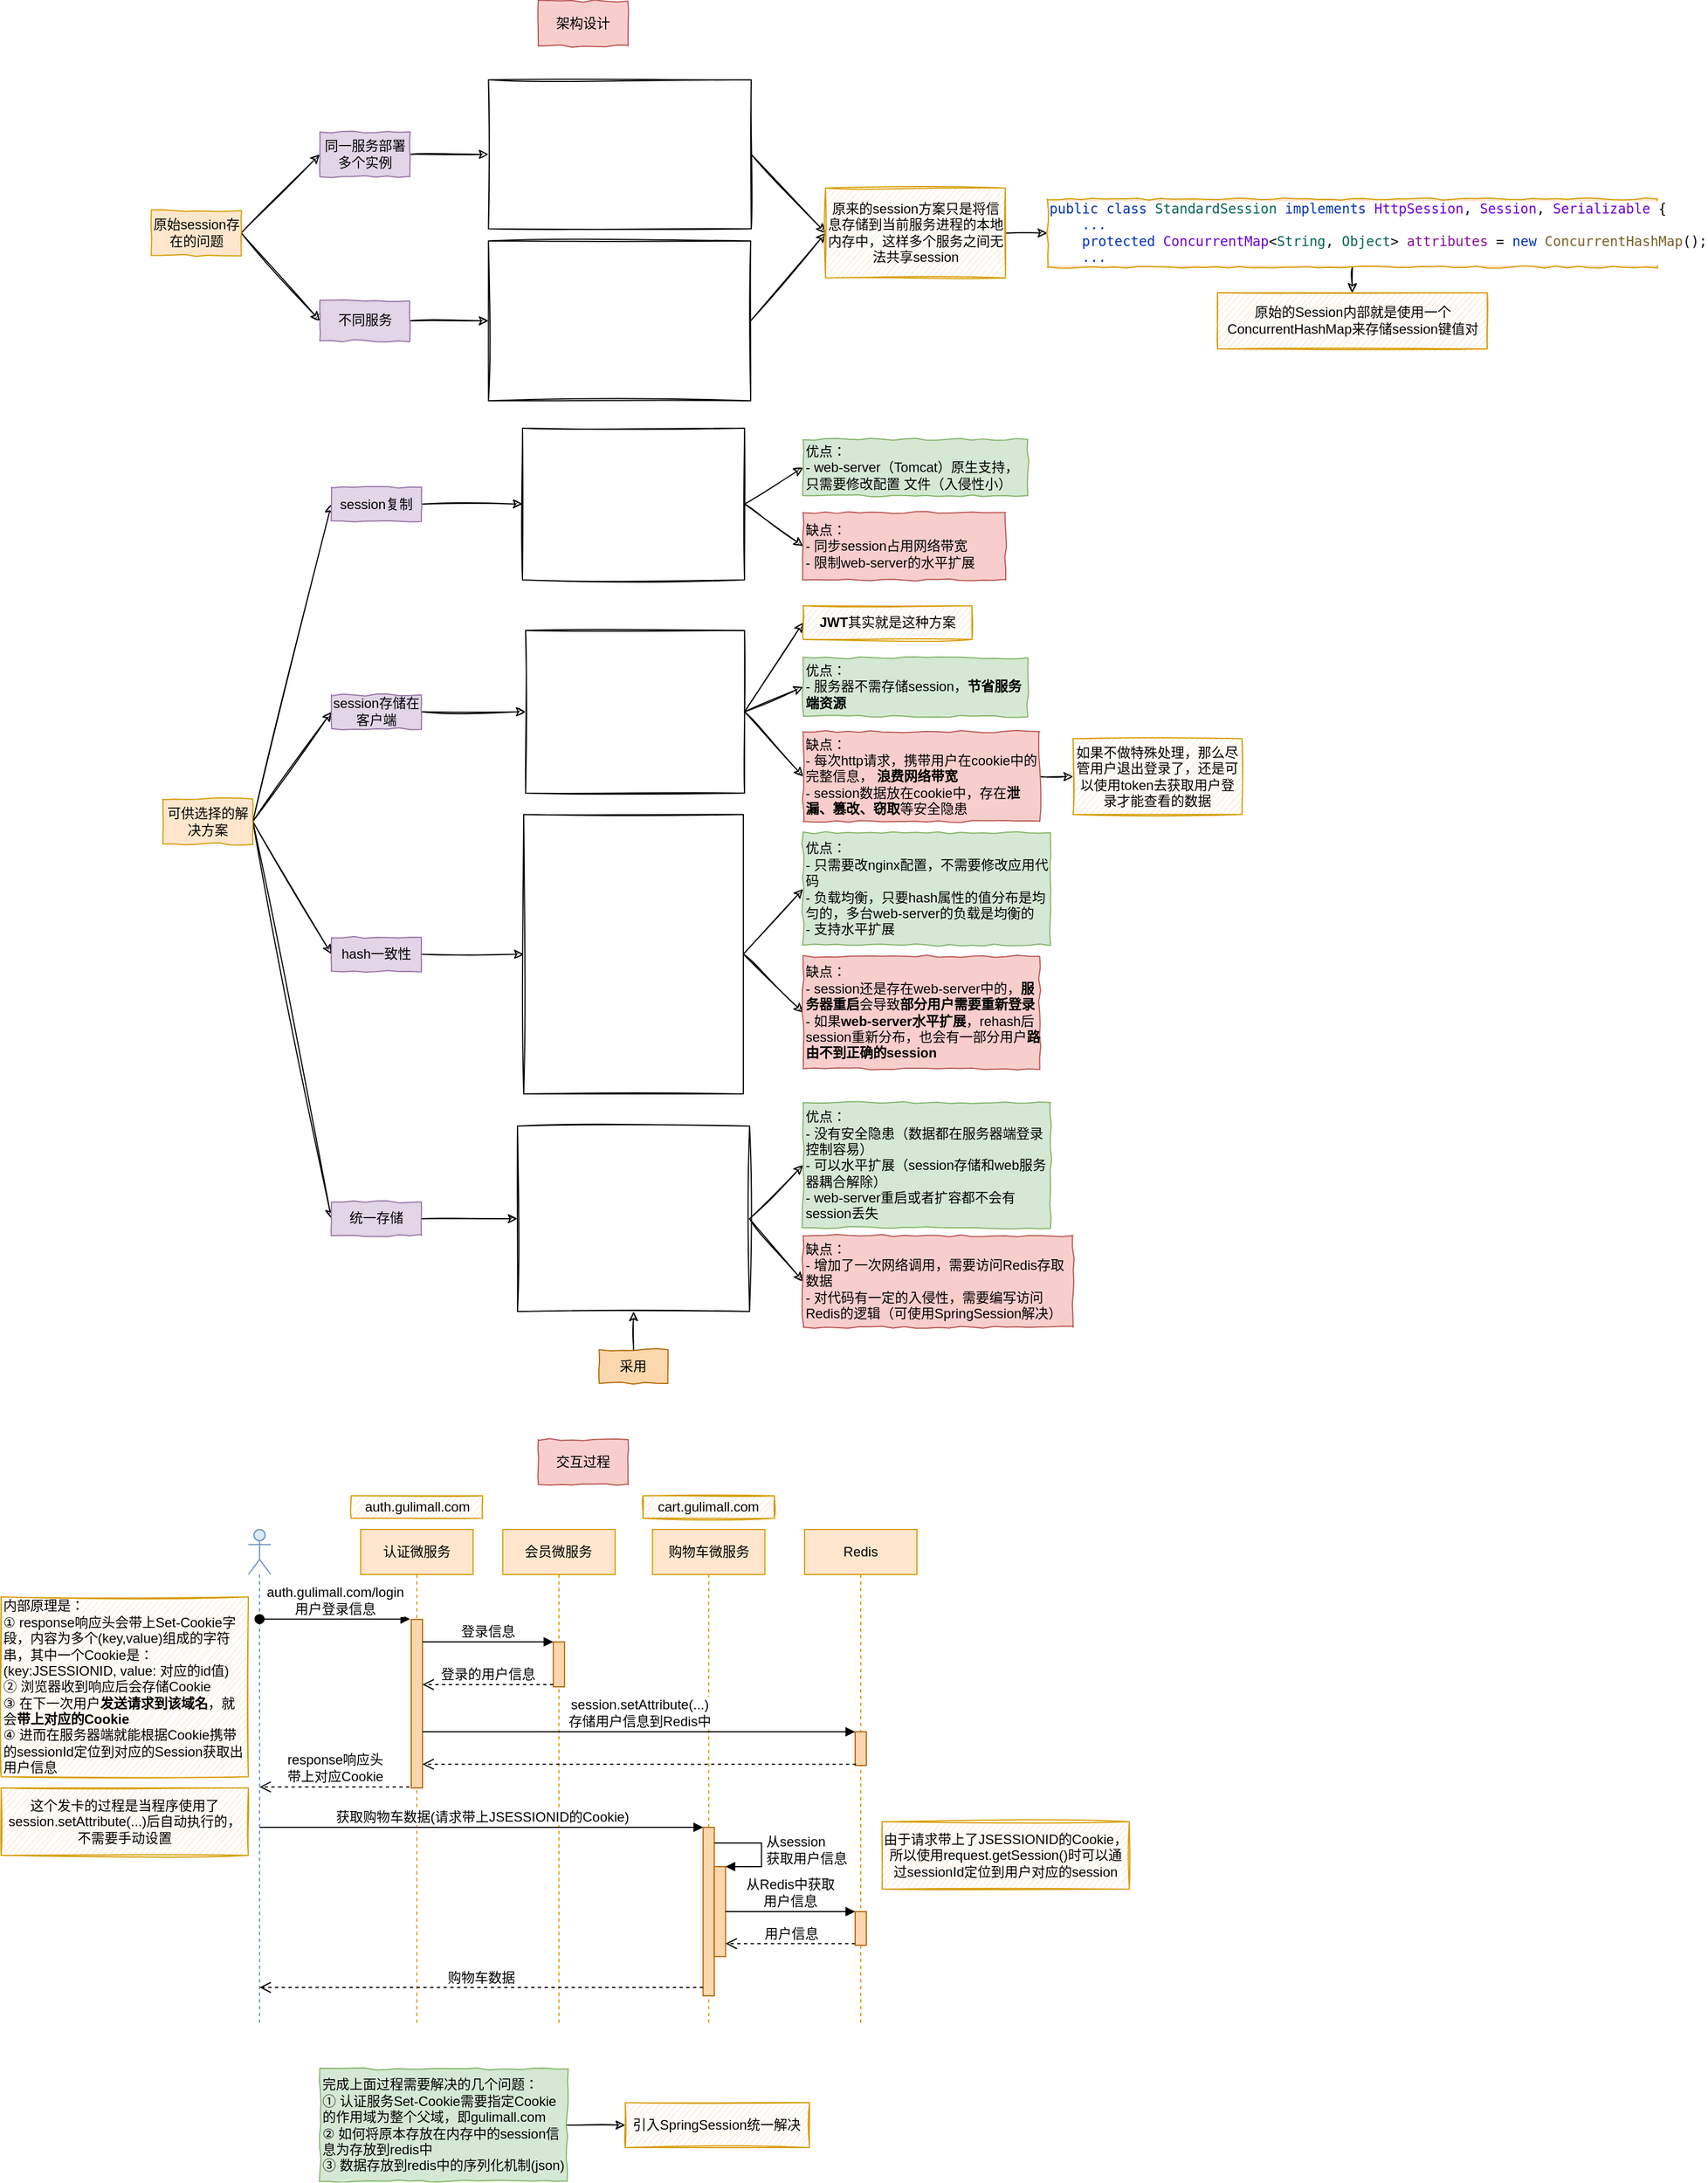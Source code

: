 <mxfile>
    <diagram id="Ol7NgpMgmCDMjqYJtXSc" name="第 1 页">
        <mxGraphModel dx="1795" dy="558" grid="1" gridSize="10" guides="1" tooltips="1" connect="1" arrows="1" fold="1" page="1" pageScale="1" pageWidth="827" pageHeight="1169" math="0" shadow="0">
            <root>
                <mxCell id="0"/>
                <mxCell id="1" parent="0"/>
                <mxCell id="2" value="架构设计" style="rounded=0;whiteSpace=wrap;html=1;fillColor=#f8cecc;strokeColor=#b85450;comic=1;" vertex="1" parent="1">
                    <mxGeometry x="374" y="30" width="80" height="40" as="geometry"/>
                </mxCell>
                <mxCell id="8" style="edgeStyle=none;html=1;exitX=1;exitY=0.5;exitDx=0;exitDy=0;entryX=0;entryY=0.5;entryDx=0;entryDy=0;sketch=1;" edge="1" parent="1" source="5" target="7">
                    <mxGeometry relative="1" as="geometry"/>
                </mxCell>
                <mxCell id="11" style="edgeStyle=none;html=1;exitX=1;exitY=0.5;exitDx=0;exitDy=0;entryX=0;entryY=0.5;entryDx=0;entryDy=0;sketch=1;" edge="1" parent="1" source="5" target="10">
                    <mxGeometry relative="1" as="geometry"/>
                </mxCell>
                <mxCell id="5" value="原始session存在的问题" style="rounded=0;whiteSpace=wrap;html=1;fillColor=#ffe6cc;strokeColor=#d79b00;comic=1;" vertex="1" parent="1">
                    <mxGeometry x="29.7" y="216.33" width="80" height="40" as="geometry"/>
                </mxCell>
                <mxCell id="16" style="edgeStyle=none;html=1;exitX=1;exitY=0.5;exitDx=0;exitDy=0;entryX=0;entryY=0.5;entryDx=0;entryDy=0;sketch=1;" edge="1" parent="1" source="6" target="15">
                    <mxGeometry relative="1" as="geometry"/>
                </mxCell>
                <mxCell id="6" value="" style="shape=image;imageAspect=0;aspect=fixed;verticalLabelPosition=bottom;verticalAlign=top;comic=1;sketch=1;image=https://codereaper-image-bed.oss-cn-shenzhen.aliyuncs.com/img/image-20220729141617808.png;imageBorder=default;" vertex="1" parent="1">
                    <mxGeometry x="329.7" y="100.0" width="233.85" height="132.66" as="geometry"/>
                </mxCell>
                <mxCell id="9" style="edgeStyle=none;html=1;exitX=1;exitY=0.5;exitDx=0;exitDy=0;entryX=0;entryY=0.5;entryDx=0;entryDy=0;sketch=1;" edge="1" parent="1" source="7" target="6">
                    <mxGeometry relative="1" as="geometry"/>
                </mxCell>
                <mxCell id="7" value="同一服务部署多个实例" style="rounded=0;whiteSpace=wrap;html=1;fillColor=#e1d5e7;strokeColor=#9673a6;comic=1;" vertex="1" parent="1">
                    <mxGeometry x="179.7" y="146.33" width="80" height="40" as="geometry"/>
                </mxCell>
                <mxCell id="14" style="edgeStyle=none;html=1;exitX=1;exitY=0.5;exitDx=0;exitDy=0;entryX=0;entryY=0.5;entryDx=0;entryDy=0;sketch=1;" edge="1" parent="1" source="10" target="13">
                    <mxGeometry relative="1" as="geometry"/>
                </mxCell>
                <mxCell id="10" value="不同服务" style="rounded=0;whiteSpace=wrap;html=1;fillColor=#e1d5e7;strokeColor=#9673a6;comic=1;" vertex="1" parent="1">
                    <mxGeometry x="179.7" y="296.73" width="80" height="35.51" as="geometry"/>
                </mxCell>
                <mxCell id="17" style="edgeStyle=none;html=1;exitX=1;exitY=0.5;exitDx=0;exitDy=0;entryX=0;entryY=0.5;entryDx=0;entryDy=0;sketch=1;" edge="1" parent="1" source="13" target="15">
                    <mxGeometry relative="1" as="geometry"/>
                </mxCell>
                <mxCell id="13" value="" style="shape=image;imageAspect=0;aspect=fixed;verticalLabelPosition=bottom;verticalAlign=top;comic=1;sketch=1;image=https://codereaper-image-bed.oss-cn-shenzhen.aliyuncs.com/img/image-20220729141747879.png;imageBorder=default;" vertex="1" parent="1">
                    <mxGeometry x="329.7" y="243.36" width="233.37" height="142.26" as="geometry"/>
                </mxCell>
                <mxCell id="62" style="edgeStyle=none;sketch=1;html=1;exitX=1;exitY=0.5;exitDx=0;exitDy=0;entryX=0;entryY=0.5;entryDx=0;entryDy=0;fontSize=12;" edge="1" parent="1" source="15" target="61">
                    <mxGeometry relative="1" as="geometry"/>
                </mxCell>
                <mxCell id="15" value="原来的session方案只是将信息存储到当前服务进程的本地内存中，这样多个服务之间无法共享session" style="rounded=0;whiteSpace=wrap;html=1;fillColor=#ffe6cc;strokeColor=#d79b00;comic=1;sketch=1;" vertex="1" parent="1">
                    <mxGeometry x="629.7" y="196.33" width="160" height="80" as="geometry"/>
                </mxCell>
                <mxCell id="24" style="edgeStyle=none;sketch=1;html=1;exitX=1;exitY=0.5;exitDx=0;exitDy=0;entryX=0;entryY=0.5;entryDx=0;entryDy=0;" edge="1" parent="1" source="20" target="22">
                    <mxGeometry relative="1" as="geometry"/>
                </mxCell>
                <mxCell id="32" style="edgeStyle=none;sketch=1;html=1;exitX=1;exitY=0.5;exitDx=0;exitDy=0;entryX=0;entryY=0.5;entryDx=0;entryDy=0;" edge="1" parent="1" source="20" target="29">
                    <mxGeometry relative="1" as="geometry"/>
                </mxCell>
                <mxCell id="43" style="edgeStyle=none;sketch=1;html=1;exitX=1;exitY=0.5;exitDx=0;exitDy=0;entryX=0;entryY=0.5;entryDx=0;entryDy=0;" edge="1" parent="1" source="20" target="44">
                    <mxGeometry relative="1" as="geometry">
                        <mxPoint x="180" y="890" as="targetPoint"/>
                    </mxGeometry>
                </mxCell>
                <mxCell id="52" style="edgeStyle=none;sketch=1;html=1;exitX=1;exitY=0.5;exitDx=0;exitDy=0;entryX=0;entryY=0.5;entryDx=0;entryDy=0;" edge="1" parent="1" source="20" target="51">
                    <mxGeometry relative="1" as="geometry"/>
                </mxCell>
                <mxCell id="20" value="可供选择的解决方案" style="rounded=0;whiteSpace=wrap;html=1;fillColor=#ffe6cc;strokeColor=#d79b00;comic=1;" vertex="1" parent="1">
                    <mxGeometry x="40" y="740" width="80" height="40" as="geometry"/>
                </mxCell>
                <mxCell id="27" style="edgeStyle=none;sketch=1;html=1;exitX=1;exitY=0.5;exitDx=0;exitDy=0;entryX=0;entryY=0.5;entryDx=0;entryDy=0;" edge="1" parent="1" source="21" target="25">
                    <mxGeometry relative="1" as="geometry"/>
                </mxCell>
                <mxCell id="28" style="edgeStyle=none;sketch=1;html=1;exitX=1;exitY=0.5;exitDx=0;exitDy=0;entryX=0;entryY=0.5;entryDx=0;entryDy=0;" edge="1" parent="1" source="21" target="26">
                    <mxGeometry relative="1" as="geometry"/>
                </mxCell>
                <mxCell id="21" value="" style="shape=image;imageAspect=0;aspect=fixed;verticalLabelPosition=bottom;verticalAlign=top;comic=1;sketch=1;image=https://codereaper-image-bed.oss-cn-shenzhen.aliyuncs.com/img/image-20220729142147034.png;imageBorder=default;" vertex="1" parent="1">
                    <mxGeometry x="360" y="410" width="197.61" height="135" as="geometry"/>
                </mxCell>
                <mxCell id="23" style="edgeStyle=none;sketch=1;html=1;exitX=1;exitY=0.5;exitDx=0;exitDy=0;entryX=0;entryY=0.5;entryDx=0;entryDy=0;" edge="1" parent="1" source="22" target="21">
                    <mxGeometry relative="1" as="geometry"/>
                </mxCell>
                <mxCell id="22" value="session复制" style="rounded=0;whiteSpace=wrap;html=1;fillColor=#e1d5e7;strokeColor=#9673a6;comic=1;" vertex="1" parent="1">
                    <mxGeometry x="190" y="462.5" width="80" height="30" as="geometry"/>
                </mxCell>
                <mxCell id="25" value="优点：&lt;br&gt;-&amp;nbsp;web-server（Tomcat）原生支持，只需要修改配置 文件（入侵性小）" style="rounded=0;whiteSpace=wrap;html=1;fillColor=#d5e8d4;strokeColor=#82b366;comic=1;align=left;" vertex="1" parent="1">
                    <mxGeometry x="609.7" y="420" width="200" height="50" as="geometry"/>
                </mxCell>
                <mxCell id="26" value="缺点：&lt;br&gt;- 同步session占用网络带宽&lt;br&gt;- 限制web-server的水平扩展" style="rounded=0;whiteSpace=wrap;html=1;fillColor=#f8cecc;strokeColor=#b85450;comic=1;align=left;" vertex="1" parent="1">
                    <mxGeometry x="609.7" y="485" width="180.3" height="60" as="geometry"/>
                </mxCell>
                <mxCell id="31" style="edgeStyle=none;sketch=1;html=1;exitX=1;exitY=0.5;exitDx=0;exitDy=0;entryX=0;entryY=0.5;entryDx=0;entryDy=0;" edge="1" parent="1" source="29" target="30">
                    <mxGeometry relative="1" as="geometry"/>
                </mxCell>
                <mxCell id="29" value="session存储在客户端" style="rounded=0;whiteSpace=wrap;html=1;fillColor=#e1d5e7;strokeColor=#9673a6;comic=1;" vertex="1" parent="1">
                    <mxGeometry x="190" y="647.38" width="80" height="30" as="geometry"/>
                </mxCell>
                <mxCell id="34" style="edgeStyle=none;sketch=1;html=1;exitX=1;exitY=0.5;exitDx=0;exitDy=0;entryX=0;entryY=0.5;entryDx=0;entryDy=0;" edge="1" parent="1" source="30" target="33">
                    <mxGeometry relative="1" as="geometry"/>
                </mxCell>
                <mxCell id="36" style="edgeStyle=none;sketch=1;html=1;exitX=1;exitY=0.5;exitDx=0;exitDy=0;entryX=0;entryY=0.5;entryDx=0;entryDy=0;" edge="1" parent="1" source="30" target="35">
                    <mxGeometry relative="1" as="geometry"/>
                </mxCell>
                <mxCell id="38" style="edgeStyle=none;sketch=1;html=1;exitX=1;exitY=0.5;exitDx=0;exitDy=0;entryX=0;entryY=0.5;entryDx=0;entryDy=0;" edge="1" parent="1" source="30" target="37">
                    <mxGeometry relative="1" as="geometry"/>
                </mxCell>
                <mxCell id="30" value="" style="shape=image;imageAspect=0;aspect=fixed;verticalLabelPosition=bottom;verticalAlign=top;comic=1;sketch=1;image=https://codereaper-image-bed.oss-cn-shenzhen.aliyuncs.com/img/image-20220729142610743.png;imageBorder=default;" vertex="1" parent="1">
                    <mxGeometry x="362.73" y="590" width="194.88" height="144.76" as="geometry"/>
                </mxCell>
                <mxCell id="33" value="&lt;b&gt;JWT&lt;/b&gt;其实就是这种方案" style="rounded=0;whiteSpace=wrap;html=1;fillColor=#ffe6cc;strokeColor=#d79b00;comic=1;sketch=1;" vertex="1" parent="1">
                    <mxGeometry x="609.7" y="567.97" width="150.3" height="30" as="geometry"/>
                </mxCell>
                <mxCell id="35" value="优点：&lt;br&gt;-&amp;nbsp;服务器不需存储session，&lt;b&gt;节省服务端资源&lt;/b&gt;" style="rounded=0;whiteSpace=wrap;html=1;fillColor=#d5e8d4;strokeColor=#82b366;comic=1;align=left;" vertex="1" parent="1">
                    <mxGeometry x="609.7" y="614.37" width="200" height="51.97" as="geometry"/>
                </mxCell>
                <mxCell id="41" style="edgeStyle=none;sketch=1;html=1;exitX=1;exitY=0.5;exitDx=0;exitDy=0;entryX=0;entryY=0.5;entryDx=0;entryDy=0;" edge="1" parent="1" source="37" target="39">
                    <mxGeometry relative="1" as="geometry"/>
                </mxCell>
                <mxCell id="37" value="缺点：&lt;br&gt;- 每次http请求，携带用户在cookie中的完整信息， &lt;b&gt;浪费网络带宽&lt;/b&gt;&lt;br&gt;-&amp;nbsp;session数据放在cookie中，存在&lt;b&gt;泄漏、篡改、窃取&lt;/b&gt;等安全隐患" style="rounded=0;whiteSpace=wrap;html=1;fillColor=#f8cecc;strokeColor=#b85450;comic=1;align=left;" vertex="1" parent="1">
                    <mxGeometry x="609.7" y="680" width="210.6" height="80" as="geometry"/>
                </mxCell>
                <mxCell id="39" value="如果不做特殊处理，那么尽管用户退出登录了，还是可以使用token去获取用户登录才能查看的数据" style="rounded=0;whiteSpace=wrap;html=1;fillColor=#ffe6cc;strokeColor=#d79b00;comic=1;sketch=1;" vertex="1" parent="1">
                    <mxGeometry x="850" y="686.25" width="150.3" height="67.5" as="geometry"/>
                </mxCell>
                <mxCell id="46" style="edgeStyle=none;sketch=1;html=1;exitX=1;exitY=0.5;exitDx=0;exitDy=0;entryX=0;entryY=0.5;entryDx=0;entryDy=0;" edge="1" parent="1" source="42" target="45">
                    <mxGeometry relative="1" as="geometry"/>
                </mxCell>
                <mxCell id="48" style="edgeStyle=none;sketch=1;html=1;exitX=1;exitY=0.5;exitDx=0;exitDy=0;entryX=0;entryY=0.5;entryDx=0;entryDy=0;" edge="1" parent="1" source="42" target="47">
                    <mxGeometry relative="1" as="geometry"/>
                </mxCell>
                <mxCell id="42" value="" style="shape=image;imageAspect=0;aspect=fixed;verticalLabelPosition=bottom;verticalAlign=top;comic=1;sketch=1;image=https://codereaper-image-bed.oss-cn-shenzhen.aliyuncs.com/img/image-20220729143334629.png;imageBorder=default;" vertex="1" parent="1">
                    <mxGeometry x="361.08" y="753.75" width="195.45" height="248.66" as="geometry"/>
                </mxCell>
                <mxCell id="49" style="edgeStyle=none;sketch=1;html=1;exitX=1;exitY=0.5;exitDx=0;exitDy=0;entryX=0;entryY=0.5;entryDx=0;entryDy=0;" edge="1" parent="1" source="44" target="42">
                    <mxGeometry relative="1" as="geometry"/>
                </mxCell>
                <mxCell id="44" value="hash一致性" style="rounded=0;whiteSpace=wrap;html=1;fillColor=#e1d5e7;strokeColor=#9673a6;comic=1;" vertex="1" parent="1">
                    <mxGeometry x="190" y="863.08" width="80" height="30" as="geometry"/>
                </mxCell>
                <mxCell id="45" value="优点：&lt;br&gt;- 只需要改nginx配置，不需要修改应用代码&lt;br&gt;-&amp;nbsp;&lt;span&gt;负载均衡，只要hash属性的值分布是均匀的，多台&lt;/span&gt;&lt;span&gt;web-server的负载是均衡的&lt;br&gt;&lt;/span&gt;&lt;span&gt;- 支持水平扩展&lt;br&gt;&lt;/span&gt;" style="rounded=0;whiteSpace=wrap;html=1;fillColor=#d5e8d4;strokeColor=#82b366;comic=1;align=left;" vertex="1" parent="1">
                    <mxGeometry x="609.7" y="770" width="220.3" height="100" as="geometry"/>
                </mxCell>
                <mxCell id="47" value="缺点：&lt;br&gt;-&amp;nbsp;session还是存在web-server中的，&lt;b&gt;服务器重启&lt;/b&gt;会导致&lt;b&gt;部分用户需要重新登录&lt;/b&gt;&lt;br&gt;-&amp;nbsp;如果&lt;b&gt;web-server水平扩展&lt;/b&gt;，rehash后session重新分布，也会有一部分用户&lt;b&gt;路由不到正确的session&lt;/b&gt;" style="rounded=0;whiteSpace=wrap;html=1;fillColor=#f8cecc;strokeColor=#b85450;comic=1;align=left;" vertex="1" parent="1">
                    <mxGeometry x="609.7" y="880" width="210.6" height="100" as="geometry"/>
                </mxCell>
                <mxCell id="56" style="edgeStyle=none;sketch=1;html=1;exitX=1;exitY=0.5;exitDx=0;exitDy=0;entryX=0;entryY=0.5;entryDx=0;entryDy=0;" edge="1" parent="1" source="50" target="54">
                    <mxGeometry relative="1" as="geometry"/>
                </mxCell>
                <mxCell id="58" style="edgeStyle=none;sketch=1;html=1;exitX=1;exitY=0.5;exitDx=0;exitDy=0;entryX=0;entryY=0.5;entryDx=0;entryDy=0;" edge="1" parent="1" source="50" target="57">
                    <mxGeometry relative="1" as="geometry"/>
                </mxCell>
                <mxCell id="50" value="" style="shape=image;imageAspect=0;aspect=fixed;verticalLabelPosition=bottom;verticalAlign=top;comic=1;sketch=1;image=https://codereaper-image-bed.oss-cn-shenzhen.aliyuncs.com/img/image-20220729144017994.png;imageBorder=default;" vertex="1" parent="1">
                    <mxGeometry x="355.54" y="1030.95" width="206.53" height="165.05" as="geometry"/>
                </mxCell>
                <mxCell id="53" style="edgeStyle=none;sketch=1;html=1;exitX=1;exitY=0.5;exitDx=0;exitDy=0;entryX=0;entryY=0.5;entryDx=0;entryDy=0;" edge="1" parent="1" source="51" target="50">
                    <mxGeometry relative="1" as="geometry"/>
                </mxCell>
                <mxCell id="51" value="统一存储" style="rounded=0;whiteSpace=wrap;html=1;fillColor=#e1d5e7;strokeColor=#9673a6;comic=1;" vertex="1" parent="1">
                    <mxGeometry x="190" y="1098.48" width="80" height="30" as="geometry"/>
                </mxCell>
                <mxCell id="54" value="优点：&lt;br&gt;-&amp;nbsp;&lt;span&gt;没有安全隐患（数据都在服务器端登录控制容易）&lt;br&gt;- 可以水平扩展（session存储和web服务器耦合解除）&lt;br&gt;- web-server重启或者扩容都不会有&amp;nbsp; session丢失&lt;br&gt;&lt;/span&gt;" style="rounded=0;whiteSpace=wrap;html=1;fillColor=#d5e8d4;strokeColor=#82b366;comic=1;align=left;" vertex="1" parent="1">
                    <mxGeometry x="609.7" y="1010" width="220.3" height="111.52" as="geometry"/>
                </mxCell>
                <mxCell id="57" value="缺点：&lt;br&gt;-&amp;nbsp;增加了一次网络调用，需要访问Redis存取数据&lt;br&gt;- 对代码有一定的入侵性，需要编写访问Redis的逻辑（可使用SpringSession解决）" style="rounded=0;whiteSpace=wrap;html=1;fillColor=#f8cecc;strokeColor=#b85450;comic=1;align=left;" vertex="1" parent="1">
                    <mxGeometry x="609.7" y="1128.48" width="240.3" height="81.52" as="geometry"/>
                </mxCell>
                <mxCell id="60" style="edgeStyle=none;sketch=1;html=1;exitX=0.5;exitY=0;exitDx=0;exitDy=0;entryX=0.5;entryY=1;entryDx=0;entryDy=0;" edge="1" parent="1" source="59" target="50">
                    <mxGeometry relative="1" as="geometry"/>
                </mxCell>
                <mxCell id="59" value="采用" style="rounded=0;whiteSpace=wrap;html=1;fillColor=#fad7ac;strokeColor=#b46504;comic=1;" vertex="1" parent="1">
                    <mxGeometry x="428.2" y="1230" width="61.2" height="30" as="geometry"/>
                </mxCell>
                <mxCell id="65" style="edgeStyle=none;sketch=1;html=1;exitX=0.5;exitY=1;exitDx=0;exitDy=0;entryX=0.5;entryY=0;entryDx=0;entryDy=0;fontSize=12;" edge="1" parent="1" source="61" target="64">
                    <mxGeometry relative="1" as="geometry"/>
                </mxCell>
                <mxCell id="61" value="&lt;pre style=&quot;background-color: rgb(255 , 255 , 255) ; font-family: &amp;#34;consolas&amp;#34; , monospace&quot;&gt;&lt;pre style=&quot;font-family: &amp;#34;consolas&amp;#34; , monospace&quot;&gt;&lt;span style=&quot;color: rgb(8 , 8 , 8)&quot;&gt;&lt;span style=&quot;color: #0033b3&quot;&gt;public class &lt;/span&gt;&lt;span style=&quot;color: #066555&quot;&gt;StandardSession &lt;/span&gt;&lt;span style=&quot;color: #0033b3&quot;&gt;implements &lt;/span&gt;&lt;span style=&quot;color: #6c00d5&quot;&gt;HttpSession&lt;/span&gt;, &lt;span style=&quot;color: #6c00d5&quot;&gt;Session&lt;/span&gt;, &lt;span style=&quot;color: #6c00d5&quot;&gt;Serializable &lt;/span&gt;{&lt;br&gt;    &lt;/span&gt;&lt;font color=&quot;#0033b3&quot;&gt;...&lt;/font&gt;&lt;font color=&quot;#080808&quot;&gt;&lt;br&gt;    &lt;/font&gt;&lt;span style=&quot;color: rgb(0 , 51 , 179)&quot;&gt;protected &lt;/span&gt;&lt;span style=&quot;color: rgb(108 , 0 , 213)&quot;&gt;ConcurrentMap&lt;/span&gt;&lt;font color=&quot;#080808&quot;&gt;&amp;lt;&lt;/font&gt;&lt;span style=&quot;color: rgb(6 , 101 , 85)&quot;&gt;String&lt;/span&gt;&lt;font color=&quot;#080808&quot;&gt;, &lt;/font&gt;&lt;span style=&quot;color: rgb(6 , 101 , 85)&quot;&gt;Object&lt;/span&gt;&lt;font color=&quot;#080808&quot;&gt;&amp;gt; &lt;/font&gt;&lt;span style=&quot;color: rgb(135 , 16 , 148)&quot;&gt;attributes &lt;/span&gt;&lt;font color=&quot;#080808&quot;&gt;= &lt;/font&gt;&lt;span style=&quot;color: rgb(0 , 51 , 179)&quot;&gt;new &lt;/span&gt;&lt;span style=&quot;color: rgb(121 , 94 , 38)&quot;&gt;ConcurrentHashMap&lt;/span&gt;&lt;font color=&quot;#080808&quot;&gt;();&lt;br&gt;    &lt;/font&gt;&lt;font color=&quot;#0033b3&quot;&gt;...&lt;/font&gt;&lt;/pre&gt;&lt;/pre&gt;" style="rounded=0;whiteSpace=wrap;html=1;fillColor=#ffe6cc;strokeColor=#d79b00;comic=1;sketch=0;align=left;" vertex="1" parent="1">
                    <mxGeometry x="827" y="206.08" width="543" height="60.51" as="geometry"/>
                </mxCell>
                <mxCell id="64" value="原始的Session内部就是使用一个ConcurrentHashMap来存储session键值对" style="rounded=0;whiteSpace=wrap;html=1;fillColor=#ffe6cc;strokeColor=#d79b00;comic=1;sketch=1;" vertex="1" parent="1">
                    <mxGeometry x="978.5" y="289.49" width="240" height="50" as="geometry"/>
                </mxCell>
                <mxCell id="66" value="交互过程" style="rounded=0;whiteSpace=wrap;html=1;fillColor=#f8cecc;strokeColor=#b85450;comic=1;" vertex="1" parent="1">
                    <mxGeometry x="374" y="1310" width="80" height="40" as="geometry"/>
                </mxCell>
                <mxCell id="67" value="" style="shape=umlLifeline;participant=umlActor;perimeter=lifelinePerimeter;whiteSpace=wrap;html=1;container=1;collapsible=0;recursiveResize=0;verticalAlign=top;spacingTop=36;outlineConnect=0;comic=0;sketch=0;fontSize=12;fillColor=#dae8fc;strokeColor=#6c8ebf;" vertex="1" parent="1">
                    <mxGeometry x="116" y="1390" width="20" height="440" as="geometry"/>
                </mxCell>
                <mxCell id="68" value="认证微服务" style="shape=umlLifeline;perimeter=lifelinePerimeter;whiteSpace=wrap;html=1;container=1;collapsible=0;recursiveResize=0;outlineConnect=0;comic=0;sketch=0;fontSize=12;fillColor=#ffe6cc;strokeColor=#d79b00;" vertex="1" parent="1">
                    <mxGeometry x="216" y="1390" width="100" height="440" as="geometry"/>
                </mxCell>
                <mxCell id="75" value="" style="html=1;points=[];perimeter=orthogonalPerimeter;comic=0;sketch=0;fontSize=12;fillColor=#fad7ac;strokeColor=#b46504;" vertex="1" parent="68">
                    <mxGeometry x="45" y="80" width="10" height="150" as="geometry"/>
                </mxCell>
                <mxCell id="69" value="购物车微服务" style="shape=umlLifeline;perimeter=lifelinePerimeter;whiteSpace=wrap;html=1;container=1;collapsible=0;recursiveResize=0;outlineConnect=0;comic=0;sketch=0;fontSize=12;fillColor=#ffe6cc;strokeColor=#d79b00;" vertex="1" parent="1">
                    <mxGeometry x="475.7" y="1390" width="100" height="440" as="geometry"/>
                </mxCell>
                <mxCell id="98" value="" style="html=1;points=[];perimeter=orthogonalPerimeter;comic=0;sketch=0;fontSize=12;fillColor=#fad7ac;strokeColor=#b46504;" vertex="1" parent="69">
                    <mxGeometry x="45" y="265" width="10" height="150" as="geometry"/>
                </mxCell>
                <mxCell id="101" value="" style="html=1;points=[];perimeter=orthogonalPerimeter;comic=0;sketch=0;fontSize=12;fillColor=#fad7ac;strokeColor=#b46504;" vertex="1" parent="69">
                    <mxGeometry x="55" y="300" width="10" height="80" as="geometry"/>
                </mxCell>
                <mxCell id="102" value="从session&lt;br&gt;获取用户信息" style="edgeStyle=orthogonalEdgeStyle;html=1;align=left;spacingLeft=2;endArrow=block;rounded=0;entryX=1;entryY=0;sketch=0;fontSize=12;" edge="1" target="101" parent="69" source="98">
                    <mxGeometry relative="1" as="geometry">
                        <mxPoint x="66.99" y="280" as="sourcePoint"/>
                        <Array as="points">
                            <mxPoint x="97" y="279"/>
                            <mxPoint x="97" y="300"/>
                        </Array>
                    </mxGeometry>
                </mxCell>
                <mxCell id="70" value="Redis" style="shape=umlLifeline;perimeter=lifelinePerimeter;whiteSpace=wrap;html=1;container=1;collapsible=0;recursiveResize=0;outlineConnect=0;comic=0;sketch=0;fontSize=12;fillColor=#ffe6cc;strokeColor=#d79b00;" vertex="1" parent="1">
                    <mxGeometry x="611" y="1390" width="100" height="440" as="geometry"/>
                </mxCell>
                <mxCell id="94" value="" style="html=1;points=[];perimeter=orthogonalPerimeter;comic=0;sketch=0;fontSize=12;fillColor=#fad7ac;strokeColor=#b46504;" vertex="1" parent="70">
                    <mxGeometry x="45" y="180" width="10" height="30" as="geometry"/>
                </mxCell>
                <mxCell id="103" value="" style="html=1;points=[];perimeter=orthogonalPerimeter;comic=0;sketch=0;fontSize=12;fillColor=#fad7ac;strokeColor=#b46504;" vertex="1" parent="70">
                    <mxGeometry x="45" y="340" width="10" height="30" as="geometry"/>
                </mxCell>
                <mxCell id="71" value="会员微服务" style="shape=umlLifeline;perimeter=lifelinePerimeter;whiteSpace=wrap;html=1;container=1;collapsible=0;recursiveResize=0;outlineConnect=0;comic=0;sketch=0;fontSize=12;fillColor=#ffe6cc;strokeColor=#d79b00;" vertex="1" parent="1">
                    <mxGeometry x="342.39" y="1390" width="100" height="440" as="geometry"/>
                </mxCell>
                <mxCell id="77" value="" style="html=1;points=[];perimeter=orthogonalPerimeter;comic=0;sketch=0;fontSize=12;fillColor=#fad7ac;strokeColor=#b46504;" vertex="1" parent="71">
                    <mxGeometry x="45" y="100" width="10" height="40" as="geometry"/>
                </mxCell>
                <mxCell id="76" value="auth.gulimall.com/login&lt;br&gt;用户登录信息" style="html=1;verticalAlign=bottom;startArrow=oval;endArrow=block;startSize=8;sketch=0;fontSize=12;entryX=-0.103;entryY=-0.002;entryDx=0;entryDy=0;entryPerimeter=0;" edge="1" target="75" parent="1" source="67">
                    <mxGeometry relative="1" as="geometry">
                        <mxPoint x="126" y="1490" as="sourcePoint"/>
                        <mxPoint x="271" y="1480" as="targetPoint"/>
                    </mxGeometry>
                </mxCell>
                <mxCell id="78" value="登录信息" style="html=1;verticalAlign=bottom;endArrow=block;entryX=0;entryY=0;sketch=0;fontSize=12;" edge="1" target="77" parent="1" source="75">
                    <mxGeometry relative="1" as="geometry">
                        <mxPoint x="320" y="1470" as="sourcePoint"/>
                    </mxGeometry>
                </mxCell>
                <mxCell id="79" value="登录的用户信息" style="html=1;verticalAlign=bottom;endArrow=open;dashed=1;endSize=8;exitX=0;exitY=0.95;sketch=0;fontSize=12;" edge="1" source="77" parent="1" target="75">
                    <mxGeometry relative="1" as="geometry">
                        <mxPoint x="320" y="1546" as="targetPoint"/>
                    </mxGeometry>
                </mxCell>
                <mxCell id="95" value="session.setAttribute(...)&lt;br&gt;存储用户信息到Redis中" style="html=1;verticalAlign=bottom;endArrow=block;entryX=0;entryY=0;sketch=0;fontSize=12;" edge="1" target="94" parent="1" source="75">
                    <mxGeometry relative="1" as="geometry">
                        <mxPoint x="275.7" y="1560" as="sourcePoint"/>
                    </mxGeometry>
                </mxCell>
                <mxCell id="96" value="" style="html=1;verticalAlign=bottom;endArrow=open;dashed=1;endSize=8;sketch=0;fontSize=12;exitX=0.084;exitY=0.961;exitDx=0;exitDy=0;exitPerimeter=0;" edge="1" source="94" parent="1" target="75">
                    <mxGeometry relative="1" as="geometry">
                        <mxPoint x="275.7" y="1580" as="targetPoint"/>
                        <mxPoint x="656" y="1580" as="sourcePoint"/>
                    </mxGeometry>
                </mxCell>
                <mxCell id="97" value="response响应头&lt;br&gt;带上对应Cookie" style="html=1;verticalAlign=bottom;endArrow=open;dashed=1;endSize=8;sketch=0;fontSize=12;exitX=-0.159;exitY=0.994;exitDx=0;exitDy=0;exitPerimeter=0;" edge="1" parent="1" source="75" target="67">
                    <mxGeometry relative="1" as="geometry">
                        <mxPoint x="127.56" y="1600" as="targetPoint"/>
                        <mxPoint x="509.55" y="1600" as="sourcePoint"/>
                    </mxGeometry>
                </mxCell>
                <mxCell id="99" value="获取购物车数据(请求带上JSESSIONID的Cookie)" style="html=1;verticalAlign=bottom;endArrow=block;entryX=0;entryY=0;sketch=0;fontSize=12;" edge="1" target="98" parent="1" source="67">
                    <mxGeometry relative="1" as="geometry">
                        <mxPoint x="416.0" y="1660" as="sourcePoint"/>
                    </mxGeometry>
                </mxCell>
                <mxCell id="100" value="购物车数据" style="html=1;verticalAlign=bottom;endArrow=open;dashed=1;endSize=8;exitX=0;exitY=0.95;sketch=0;fontSize=12;" edge="1" source="98" parent="1" target="67">
                    <mxGeometry relative="1" as="geometry">
                        <mxPoint x="416.0" y="1707.5" as="targetPoint"/>
                    </mxGeometry>
                </mxCell>
                <mxCell id="104" value="从Redis中获取&lt;br&gt;用户信息" style="html=1;verticalAlign=bottom;endArrow=block;entryX=0;entryY=0;sketch=0;fontSize=12;" edge="1" target="103" parent="1" source="101">
                    <mxGeometry relative="1" as="geometry">
                        <mxPoint x="547.69" y="1700" as="sourcePoint"/>
                    </mxGeometry>
                </mxCell>
                <mxCell id="105" value="用户信息" style="html=1;verticalAlign=bottom;endArrow=open;dashed=1;endSize=8;exitX=0;exitY=0.95;sketch=0;fontSize=12;" edge="1" source="103" parent="1" target="101">
                    <mxGeometry relative="1" as="geometry">
                        <mxPoint x="547.69" y="1747.5" as="targetPoint"/>
                    </mxGeometry>
                </mxCell>
                <mxCell id="109" value="内部原理是：&lt;br&gt;① response响应头会带上Set-Cookie字段，内容为多个(key,value)组成的字符串，其中一个Cookie是：(key:JSESSIONID, value: 对应的id值)&lt;br&gt;② 浏览器收到响应后会存储Cookie&lt;br&gt;③ 在下一次用户&lt;b&gt;发送请求到该域名&lt;/b&gt;，就会&lt;b&gt;带上对应的Cookie&lt;/b&gt;&lt;br&gt;④ 进而在服务器端就能根据Cookie携带的sessionId定位到对应的Session获取出用户信息" style="rounded=0;whiteSpace=wrap;html=1;fillColor=#ffe6cc;strokeColor=#d79b00;comic=1;sketch=1;align=left;" vertex="1" parent="1">
                    <mxGeometry x="-104" y="1450" width="220" height="160" as="geometry"/>
                </mxCell>
                <mxCell id="110" value="这个发卡的过程是当程序使用了session.setAttribute(...)后自动执行的，不需要手动设置" style="rounded=0;whiteSpace=wrap;html=1;fillColor=#ffe6cc;strokeColor=#d79b00;comic=1;sketch=1;" vertex="1" parent="1">
                    <mxGeometry x="-104" y="1620" width="220" height="60" as="geometry"/>
                </mxCell>
                <mxCell id="111" value="由于请求带上了JSESSIONID的Cookie，所以使用request.getSession()时可以通过sessionId定位到用户对应的session" style="rounded=0;whiteSpace=wrap;html=1;fillColor=#ffe6cc;strokeColor=#d79b00;comic=1;sketch=1;" vertex="1" parent="1">
                    <mxGeometry x="680" y="1650" width="220" height="60" as="geometry"/>
                </mxCell>
                <mxCell id="112" value="auth.gulimall.com" style="rounded=0;whiteSpace=wrap;html=1;fillColor=#ffe6cc;strokeColor=#d79b00;comic=1;sketch=1;" vertex="1" parent="1">
                    <mxGeometry x="207.5" y="1360" width="117" height="20" as="geometry"/>
                </mxCell>
                <mxCell id="113" value="cart.gulimall.com" style="rounded=0;whiteSpace=wrap;html=1;fillColor=#ffe6cc;strokeColor=#d79b00;comic=1;sketch=1;" vertex="1" parent="1">
                    <mxGeometry x="467.2" y="1360" width="117" height="20" as="geometry"/>
                </mxCell>
                <mxCell id="116" style="edgeStyle=none;sketch=1;html=1;exitX=1;exitY=0.5;exitDx=0;exitDy=0;entryX=0;entryY=0.5;entryDx=0;entryDy=0;fontSize=12;" edge="1" parent="1" source="114" target="115">
                    <mxGeometry relative="1" as="geometry"/>
                </mxCell>
                <mxCell id="114" value="完成上面过程需要解决的几个问题：&lt;br&gt;① 认证服务Set-Cookie需要指定Cookie的作用域为整个父域，即gulimall.com&lt;br&gt;② 如何将原本存放在内存中的session信息为存放到redis中&lt;br&gt;③ 数据存放到redis中的序列化机制(json)" style="rounded=0;whiteSpace=wrap;html=1;fillColor=#d5e8d4;strokeColor=#82b366;comic=1;sketch=0;align=left;" vertex="1" parent="1">
                    <mxGeometry x="179.7" y="1870" width="220" height="100" as="geometry"/>
                </mxCell>
                <mxCell id="115" value="引入SpringSession统一解决" style="rounded=0;whiteSpace=wrap;html=1;fillColor=#ffe6cc;strokeColor=#d79b00;comic=1;sketch=1;align=center;" vertex="1" parent="1">
                    <mxGeometry x="451.4" y="1900" width="164" height="40" as="geometry"/>
                </mxCell>
            </root>
        </mxGraphModel>
    </diagram>
</mxfile>